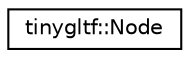 digraph "Graphical Class Hierarchy"
{
  edge [fontname="Helvetica",fontsize="10",labelfontname="Helvetica",labelfontsize="10"];
  node [fontname="Helvetica",fontsize="10",shape=record];
  rankdir="LR";
  Node0 [label="tinygltf::Node",height=0.2,width=0.4,color="black", fillcolor="white", style="filled",URL="$classtinygltf_1_1Node.html"];
}
